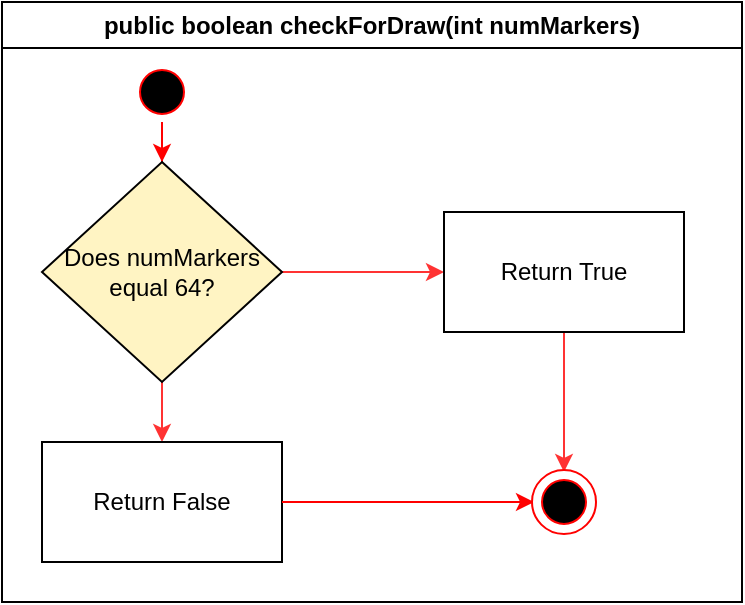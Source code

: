 <mxfile version="13.7.3" type="device"><diagram name="Page-1" id="e7e014a7-5840-1c2e-5031-d8a46d1fe8dd"><mxGraphModel dx="1422" dy="617" grid="1" gridSize="10" guides="1" tooltips="1" connect="1" arrows="1" fold="1" page="1" pageScale="1" pageWidth="1169" pageHeight="826" background="#ffffff" math="0" shadow="0"><root><mxCell id="0"/><mxCell id="1" parent="0"/><mxCell id="TsvfGRrO_CSUmLr_AM_g-41" value="public boolean checkForDraw(int numMarkers)" style="swimlane;whiteSpace=wrap" parent="1" vertex="1"><mxGeometry x="200" y="20" width="370" height="300" as="geometry"><mxRectangle x="530" y="40" width="300" height="23" as="alternateBounds"/></mxGeometry></mxCell><mxCell id="TsvfGRrO_CSUmLr_AM_g-68" value="" style="edgeStyle=orthogonalEdgeStyle;rounded=0;orthogonalLoop=1;jettySize=auto;html=1;strokeColor=#FF0000;" parent="TsvfGRrO_CSUmLr_AM_g-41" source="TsvfGRrO_CSUmLr_AM_g-43" target="TsvfGRrO_CSUmLr_AM_g-66" edge="1"><mxGeometry relative="1" as="geometry"/></mxCell><mxCell id="TsvfGRrO_CSUmLr_AM_g-43" value="" style="ellipse;shape=startState;fillColor=#000000;strokeColor=#ff0000;" parent="TsvfGRrO_CSUmLr_AM_g-41" vertex="1"><mxGeometry x="65" y="30.0" width="30" height="30" as="geometry"/></mxCell><mxCell id="zyNxIXf3CGPcvfHS9Frr-2" style="edgeStyle=orthogonalEdgeStyle;rounded=0;orthogonalLoop=1;jettySize=auto;html=1;exitX=0.5;exitY=1;exitDx=0;exitDy=0;entryX=0.5;entryY=0;entryDx=0;entryDy=0;strokeColor=#FF3333;" edge="1" parent="TsvfGRrO_CSUmLr_AM_g-41" source="TsvfGRrO_CSUmLr_AM_g-66" target="TsvfGRrO_CSUmLr_AM_g-73"><mxGeometry relative="1" as="geometry"/></mxCell><mxCell id="zyNxIXf3CGPcvfHS9Frr-3" style="edgeStyle=orthogonalEdgeStyle;rounded=0;orthogonalLoop=1;jettySize=auto;html=1;exitX=1;exitY=0.5;exitDx=0;exitDy=0;entryX=0;entryY=0.5;entryDx=0;entryDy=0;strokeColor=#FF3333;" edge="1" parent="TsvfGRrO_CSUmLr_AM_g-41" source="TsvfGRrO_CSUmLr_AM_g-66" target="TsvfGRrO_CSUmLr_AM_g-74"><mxGeometry relative="1" as="geometry"/></mxCell><mxCell id="TsvfGRrO_CSUmLr_AM_g-66" value="Does numMarkers equal 64?" style="rhombus;whiteSpace=wrap;html=1;fillColor=#FFF4C3;" parent="TsvfGRrO_CSUmLr_AM_g-41" vertex="1"><mxGeometry x="20" y="80" width="120" height="110" as="geometry"/></mxCell><mxCell id="TsvfGRrO_CSUmLr_AM_g-73" value="Return False" style="rounded=0;whiteSpace=wrap;html=1;" parent="TsvfGRrO_CSUmLr_AM_g-41" vertex="1"><mxGeometry x="20" y="220" width="120" height="60" as="geometry"/></mxCell><mxCell id="zyNxIXf3CGPcvfHS9Frr-1" style="edgeStyle=orthogonalEdgeStyle;rounded=0;orthogonalLoop=1;jettySize=auto;html=1;exitX=0.5;exitY=1;exitDx=0;exitDy=0;strokeColor=#FF3333;" edge="1" parent="TsvfGRrO_CSUmLr_AM_g-41" source="TsvfGRrO_CSUmLr_AM_g-74" target="TsvfGRrO_CSUmLr_AM_g-64"><mxGeometry relative="1" as="geometry"/></mxCell><mxCell id="TsvfGRrO_CSUmLr_AM_g-74" value="Return True" style="rounded=0;whiteSpace=wrap;html=1;" parent="TsvfGRrO_CSUmLr_AM_g-41" vertex="1"><mxGeometry x="221" y="105" width="120" height="60" as="geometry"/></mxCell><mxCell id="TsvfGRrO_CSUmLr_AM_g-58" value="" style="edgeStyle=orthogonalEdgeStyle;rounded=0;orthogonalLoop=1;jettySize=auto;html=1;strokeColor=#FF0000;exitX=1;exitY=0.5;exitDx=0;exitDy=0;" parent="TsvfGRrO_CSUmLr_AM_g-41" source="TsvfGRrO_CSUmLr_AM_g-73" target="TsvfGRrO_CSUmLr_AM_g-64" edge="1"><mxGeometry relative="1" as="geometry"><mxPoint x="200" y="330.25" as="sourcePoint"/></mxGeometry></mxCell><mxCell id="TsvfGRrO_CSUmLr_AM_g-62" value="" style="group" parent="TsvfGRrO_CSUmLr_AM_g-41" vertex="1" connectable="0"><mxGeometry x="265" y="234" width="32" height="32" as="geometry"/></mxCell><mxCell id="TsvfGRrO_CSUmLr_AM_g-63" value="" style="ellipse;whiteSpace=wrap;html=1;aspect=fixed;fillColor=#ffffff;strokeColor=#FF0000;" parent="TsvfGRrO_CSUmLr_AM_g-62" vertex="1"><mxGeometry width="32" height="32" as="geometry"/></mxCell><mxCell id="TsvfGRrO_CSUmLr_AM_g-64" value="" style="ellipse;shape=startState;fillColor=#000000;strokeColor=#ff0000;" parent="TsvfGRrO_CSUmLr_AM_g-62" vertex="1"><mxGeometry x="1" y="1" width="30" height="30" as="geometry"/></mxCell></root></mxGraphModel></diagram></mxfile>